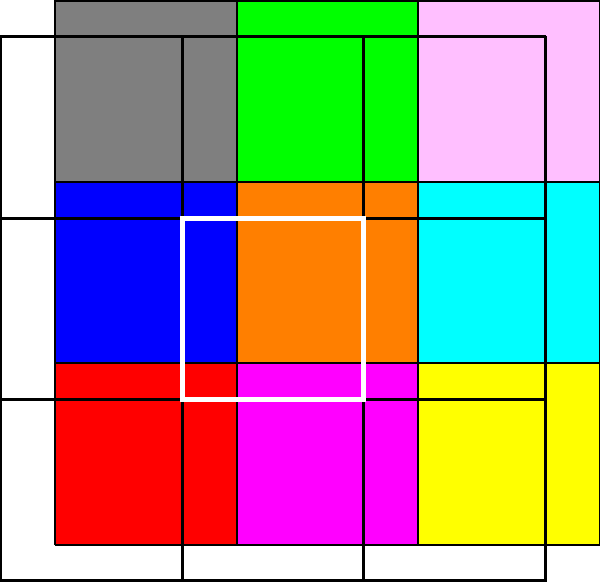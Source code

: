 size(300,0);

real h = 1;
real u = 0.3;
real v = 0.2;

pair[][] P1 = new pair[4][4];
pair[][] P2 = new pair[4][4];

for(int i=0; i<4; ++i)
   for(int j=0; j<4; ++j)
   {
      P1[i][j] = ((i-1)*h,(j-1)*h);
      P2[i][j] = P1[i][j] + (u,v);
   }

pen[][] p = new pen[3][3];
p[0][0] = red;
p[0][1] = blue;
p[0][2] = grey;

p[1][0] = magenta;
p[1][1] = orange;
p[1][2] = green;

p[2][0] = yellow;
p[2][1] = cyan;
p[2][2] = pink;

for(int i=0; i<3; ++i)
   for(int j=0; j<3; ++j)
   {
      path s = P2[i][j]--P2[i+1][j]--P2[i+1][j+1]--P2[i][j+1]--cycle;
      filldraw(s,p[i][j]);
   }

for(int i=0; i<4; ++i)
   draw(P1[i][0]--P1[i][3],linewidth(1));

for(int j=0; j<4; ++j)
   draw(P1[0][j]--P1[3][j],linewidth(1));

draw(P1[1][1]--P1[2][1]--P1[2][2]--P1[1][2]--cycle,white+linewidth(2));
